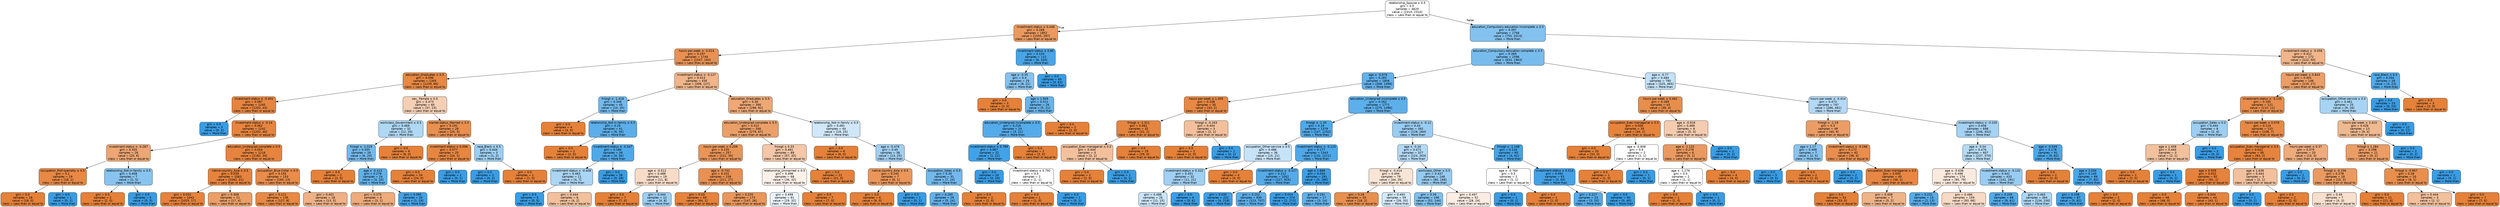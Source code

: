 digraph Tree {
node [shape=box, style="filled, rounded", color="black", fontname=helvetica] ;
edge [fontname=helvetica] ;
0 [label=<relationship_Spouse &le; 0.5<br/>gini = 0.5<br/>samples = 4620<br/>value = [2310, 2310]<br/>class = Less than or equal to>, fillcolor="#e5813900"] ;
1 [label=<investment-status &le; 0.448<br/>gini = 0.269<br/>samples = 1852<br/>value = [1555, 297]<br/>class = Less than or equal to>, fillcolor="#e58139ce"] ;
0 -> 1 [labeldistance=2.5, labelangle=45, headlabel="True"] ;
2 [label=<hours-per-week &le; -0.014<br/>gini = 0.197<br/>samples = 1740<br/>value = [1547, 193]<br/>class = Less than or equal to>, fillcolor="#e58139df"] ;
1 -> 2 ;
3 [label=<education_Graduates &le; 0.5<br/>gini = 0.096<br/>samples = 1305<br/>value = [1239, 66]<br/>class = Less than or equal to>, fillcolor="#e58139f1"] ;
2 -> 3 ;
4 [label=<investment-status &le; -0.401<br/>gini = 0.067<br/>samples = 1245<br/>value = [1202, 43]<br/>class = Less than or equal to>, fillcolor="#e58139f6"] ;
3 -> 4 ;
5 [label=<gini = 0.0<br/>samples = 3<br/>value = [0, 3]<br/>class = More than>, fillcolor="#399de5ff"] ;
4 -> 5 ;
6 [label=<investment-status &le; -0.14<br/>gini = 0.062<br/>samples = 1242<br/>value = [1202, 40]<br/>class = Less than or equal to>, fillcolor="#e58139f7"] ;
4 -> 6 ;
7 [label=<investment-status &le; -0.287<br/>gini = 0.355<br/>samples = 26<br/>value = [20, 6]<br/>class = Less than or equal to>, fillcolor="#e58139b3"] ;
6 -> 7 ;
8 [label=<occupation_Prof-specialty &le; 0.5<br/>gini = 0.1<br/>samples = 19<br/>value = [18, 1]<br/>class = Less than or equal to>, fillcolor="#e58139f1"] ;
7 -> 8 ;
9 [label=<gini = 0.0<br/>samples = 18<br/>value = [18, 0]<br/>class = Less than or equal to>, fillcolor="#e58139ff"] ;
8 -> 9 ;
10 [label=<gini = 0.0<br/>samples = 1<br/>value = [0, 1]<br/>class = More than>, fillcolor="#399de5ff"] ;
8 -> 10 ;
11 [label=<relationship_Not-in-family &le; 0.5<br/>gini = 0.408<br/>samples = 7<br/>value = [2, 5]<br/>class = More than>, fillcolor="#399de599"] ;
7 -> 11 ;
12 [label=<gini = 0.0<br/>samples = 2<br/>value = [2, 0]<br/>class = Less than or equal to>, fillcolor="#e58139ff"] ;
11 -> 12 ;
13 [label=<gini = 0.0<br/>samples = 5<br/>value = [0, 5]<br/>class = More than>, fillcolor="#399de5ff"] ;
11 -> 13 ;
14 [label=<education_Undergrad-complete &le; 0.5<br/>gini = 0.054<br/>samples = 1216<br/>value = [1182, 34]<br/>class = Less than or equal to>, fillcolor="#e58139f8"] ;
6 -> 14 ;
15 [label=<native-country_Asia &le; 0.5<br/>gini = 0.039<br/>samples = 1063<br/>value = [1042, 21]<br/>class = Less than or equal to>, fillcolor="#e58139fa"] ;
14 -> 15 ;
16 [label=<gini = 0.032<br/>samples = 1042<br/>value = [1025, 17]<br/>class = Less than or equal to>, fillcolor="#e58139fb"] ;
15 -> 16 ;
17 [label=<gini = 0.308<br/>samples = 21<br/>value = [17, 4]<br/>class = Less than or equal to>, fillcolor="#e58139c3"] ;
15 -> 17 ;
18 [label=<occupation_Blue-Collar &le; 0.5<br/>gini = 0.155<br/>samples = 153<br/>value = [140, 13]<br/>class = Less than or equal to>, fillcolor="#e58139e7"] ;
14 -> 18 ;
19 [label=<gini = 0.111<br/>samples = 135<br/>value = [127, 8]<br/>class = Less than or equal to>, fillcolor="#e58139ef"] ;
18 -> 19 ;
20 [label=<gini = 0.401<br/>samples = 18<br/>value = [13, 5]<br/>class = Less than or equal to>, fillcolor="#e581399d"] ;
18 -> 20 ;
21 [label=<sex_ Female &le; 0.5<br/>gini = 0.473<br/>samples = 60<br/>value = [37, 23]<br/>class = Less than or equal to>, fillcolor="#e5813960"] ;
3 -> 21 ;
22 [label=<workclass_Government &le; 0.5<br/>gini = 0.469<br/>samples = 32<br/>value = [12, 20]<br/>class = More than>, fillcolor="#399de566"] ;
21 -> 22 ;
23 [label=<fnlwgt &le; -1.029<br/>gini = 0.355<br/>samples = 26<br/>value = [6, 20]<br/>class = More than>, fillcolor="#399de5b3"] ;
22 -> 23 ;
24 [label=<gini = 0.0<br/>samples = 2<br/>value = [2, 0]<br/>class = Less than or equal to>, fillcolor="#e58139ff"] ;
23 -> 24 ;
25 [label=<age &le; -0.413<br/>gini = 0.278<br/>samples = 24<br/>value = [4, 20]<br/>class = More than>, fillcolor="#399de5cc"] ;
23 -> 25 ;
26 [label=<gini = 0.375<br/>samples = 4<br/>value = [3, 1]<br/>class = Less than or equal to>, fillcolor="#e58139aa"] ;
25 -> 26 ;
27 [label=<gini = 0.095<br/>samples = 20<br/>value = [1, 19]<br/>class = More than>, fillcolor="#399de5f2"] ;
25 -> 27 ;
28 [label=<gini = 0.0<br/>samples = 6<br/>value = [6, 0]<br/>class = Less than or equal to>, fillcolor="#e58139ff"] ;
22 -> 28 ;
29 [label=<marital-status_Married &le; 0.5<br/>gini = 0.191<br/>samples = 28<br/>value = [25, 3]<br/>class = Less than or equal to>, fillcolor="#e58139e0"] ;
21 -> 29 ;
30 [label=<investment-status &le; 0.006<br/>gini = 0.077<br/>samples = 25<br/>value = [24, 1]<br/>class = Less than or equal to>, fillcolor="#e58139f4"] ;
29 -> 30 ;
31 [label=<gini = 0.0<br/>samples = 24<br/>value = [24, 0]<br/>class = Less than or equal to>, fillcolor="#e58139ff"] ;
30 -> 31 ;
32 [label=<gini = 0.0<br/>samples = 1<br/>value = [0, 1]<br/>class = More than>, fillcolor="#399de5ff"] ;
30 -> 32 ;
33 [label=<race_Black &le; 0.5<br/>gini = 0.444<br/>samples = 3<br/>value = [1, 2]<br/>class = More than>, fillcolor="#399de57f"] ;
29 -> 33 ;
34 [label=<gini = 0.0<br/>samples = 2<br/>value = [0, 2]<br/>class = More than>, fillcolor="#399de5ff"] ;
33 -> 34 ;
35 [label=<gini = 0.0<br/>samples = 1<br/>value = [1, 0]<br/>class = Less than or equal to>, fillcolor="#e58139ff"] ;
33 -> 35 ;
36 [label=<investment-status &le; -0.127<br/>gini = 0.413<br/>samples = 435<br/>value = [308, 127]<br/>class = Less than or equal to>, fillcolor="#e5813996"] ;
2 -> 36 ;
37 [label=<fnlwgt &le; -1.418<br/>gini = 0.346<br/>samples = 45<br/>value = [10, 35]<br/>class = More than>, fillcolor="#399de5b6"] ;
36 -> 37 ;
38 [label=<gini = 0.0<br/>samples = 4<br/>value = [4, 0]<br/>class = Less than or equal to>, fillcolor="#e58139ff"] ;
37 -> 38 ;
39 [label=<relationship_Not-in-family &le; 0.5<br/>gini = 0.25<br/>samples = 41<br/>value = [6, 35]<br/>class = More than>, fillcolor="#399de5d3"] ;
37 -> 39 ;
40 [label=<gini = 0.0<br/>samples = 2<br/>value = [2, 0]<br/>class = Less than or equal to>, fillcolor="#e58139ff"] ;
39 -> 40 ;
41 [label=<investment-status &le; -0.347<br/>gini = 0.184<br/>samples = 39<br/>value = [4, 35]<br/>class = More than>, fillcolor="#399de5e2"] ;
39 -> 41 ;
42 [label=<investment-status &le; -0.408<br/>gini = 0.463<br/>samples = 11<br/>value = [4, 7]<br/>class = More than>, fillcolor="#399de56d"] ;
41 -> 42 ;
43 [label=<gini = 0.0<br/>samples = 5<br/>value = [0, 5]<br/>class = More than>, fillcolor="#399de5ff"] ;
42 -> 43 ;
44 [label=<gini = 0.444<br/>samples = 6<br/>value = [4, 2]<br/>class = Less than or equal to>, fillcolor="#e581397f"] ;
42 -> 44 ;
45 [label=<gini = 0.0<br/>samples = 28<br/>value = [0, 28]<br/>class = More than>, fillcolor="#399de5ff"] ;
41 -> 45 ;
46 [label=<education_Graduates &le; 0.5<br/>gini = 0.36<br/>samples = 390<br/>value = [298, 92]<br/>class = Less than or equal to>, fillcolor="#e58139b0"] ;
36 -> 46 ;
47 [label=<education_Undergrad-complete &le; 0.5<br/>gini = 0.312<br/>samples = 346<br/>value = [279, 67]<br/>class = Less than or equal to>, fillcolor="#e58139c2"] ;
46 -> 47 ;
48 [label=<hours-per-week &le; 0.209<br/>gini = 0.235<br/>samples = 257<br/>value = [222, 35]<br/>class = Less than or equal to>, fillcolor="#e58139d7"] ;
47 -> 48 ;
49 [label=<age &le; -0.512<br/>gini = 0.488<br/>samples = 19<br/>value = [11, 8]<br/>class = Less than or equal to>, fillcolor="#e5813946"] ;
48 -> 49 ;
50 [label=<gini = 0.0<br/>samples = 7<br/>value = [7, 0]<br/>class = Less than or equal to>, fillcolor="#e58139ff"] ;
49 -> 50 ;
51 [label=<gini = 0.444<br/>samples = 12<br/>value = [4, 8]<br/>class = More than>, fillcolor="#399de57f"] ;
49 -> 51 ;
52 [label=<age &le; -0.742<br/>gini = 0.201<br/>samples = 238<br/>value = [211, 27]<br/>class = Less than or equal to>, fillcolor="#e58139de"] ;
48 -> 52 ;
53 [label=<gini = 0.03<br/>samples = 65<br/>value = [64, 1]<br/>class = Less than or equal to>, fillcolor="#e58139fb"] ;
52 -> 53 ;
54 [label=<gini = 0.255<br/>samples = 173<br/>value = [147, 26]<br/>class = Less than or equal to>, fillcolor="#e58139d2"] ;
52 -> 54 ;
55 [label=<fnlwgt &le; 0.33<br/>gini = 0.461<br/>samples = 89<br/>value = [57, 32]<br/>class = Less than or equal to>, fillcolor="#e5813970"] ;
47 -> 55 ;
56 [label=<relationship_Unmarried &le; 0.5<br/>gini = 0.498<br/>samples = 68<br/>value = [36, 32]<br/>class = Less than or equal to>, fillcolor="#e581391c"] ;
55 -> 56 ;
57 [label=<gini = 0.499<br/>samples = 61<br/>value = [29, 32]<br/>class = More than>, fillcolor="#399de518"] ;
56 -> 57 ;
58 [label=<gini = 0.0<br/>samples = 7<br/>value = [7, 0]<br/>class = Less than or equal to>, fillcolor="#e58139ff"] ;
56 -> 58 ;
59 [label=<gini = 0.0<br/>samples = 21<br/>value = [21, 0]<br/>class = Less than or equal to>, fillcolor="#e58139ff"] ;
55 -> 59 ;
60 [label=<relationship_Not-in-family &le; 0.5<br/>gini = 0.491<br/>samples = 44<br/>value = [19, 25]<br/>class = More than>, fillcolor="#399de53d"] ;
46 -> 60 ;
61 [label=<gini = 0.0<br/>samples = 6<br/>value = [6, 0]<br/>class = Less than or equal to>, fillcolor="#e58139ff"] ;
60 -> 61 ;
62 [label=<age &le; -0.476<br/>gini = 0.45<br/>samples = 38<br/>value = [13, 25]<br/>class = More than>, fillcolor="#399de57a"] ;
60 -> 62 ;
63 [label=<native-country_Asia &le; 0.5<br/>gini = 0.245<br/>samples = 7<br/>value = [6, 1]<br/>class = Less than or equal to>, fillcolor="#e58139d4"] ;
62 -> 63 ;
64 [label=<gini = 0.0<br/>samples = 6<br/>value = [6, 0]<br/>class = Less than or equal to>, fillcolor="#e58139ff"] ;
63 -> 64 ;
65 [label=<gini = 0.0<br/>samples = 1<br/>value = [0, 1]<br/>class = More than>, fillcolor="#399de5ff"] ;
63 -> 65 ;
66 [label=<occupation_Sales &le; 0.5<br/>gini = 0.35<br/>samples = 31<br/>value = [7, 24]<br/>class = More than>, fillcolor="#399de5b5"] ;
62 -> 66 ;
67 [label=<gini = 0.285<br/>samples = 29<br/>value = [5, 24]<br/>class = More than>, fillcolor="#399de5ca"] ;
66 -> 67 ;
68 [label=<gini = 0.0<br/>samples = 2<br/>value = [2, 0]<br/>class = Less than or equal to>, fillcolor="#e58139ff"] ;
66 -> 68 ;
69 [label=<investment-status &le; 0.85<br/>gini = 0.133<br/>samples = 112<br/>value = [8, 104]<br/>class = More than>, fillcolor="#399de5eb"] ;
1 -> 69 ;
70 [label=<age &le; -0.35<br/>gini = 0.4<br/>samples = 29<br/>value = [8, 21]<br/>class = More than>, fillcolor="#399de59e"] ;
69 -> 70 ;
71 [label=<gini = 0.0<br/>samples = 3<br/>value = [3, 0]<br/>class = Less than or equal to>, fillcolor="#e58139ff"] ;
70 -> 71 ;
72 [label=<age &le; 1.949<br/>gini = 0.311<br/>samples = 26<br/>value = [5, 21]<br/>class = More than>, fillcolor="#399de5c2"] ;
70 -> 72 ;
73 [label=<education_Undergrad-incomplete &le; 0.5<br/>gini = 0.219<br/>samples = 24<br/>value = [3, 21]<br/>class = More than>, fillcolor="#399de5db"] ;
72 -> 73 ;
74 [label=<investment-status &le; 0.789<br/>gini = 0.087<br/>samples = 22<br/>value = [1, 21]<br/>class = More than>, fillcolor="#399de5f3"] ;
73 -> 74 ;
75 [label=<gini = 0.0<br/>samples = 20<br/>value = [0, 20]<br/>class = More than>, fillcolor="#399de5ff"] ;
74 -> 75 ;
76 [label=<investment-status &le; 0.792<br/>gini = 0.5<br/>samples = 2<br/>value = [1, 1]<br/>class = Less than or equal to>, fillcolor="#e5813900"] ;
74 -> 76 ;
77 [label=<gini = 0.0<br/>samples = 1<br/>value = [1, 0]<br/>class = Less than or equal to>, fillcolor="#e58139ff"] ;
76 -> 77 ;
78 [label=<gini = 0.0<br/>samples = 1<br/>value = [0, 1]<br/>class = More than>, fillcolor="#399de5ff"] ;
76 -> 78 ;
79 [label=<gini = 0.0<br/>samples = 2<br/>value = [2, 0]<br/>class = Less than or equal to>, fillcolor="#e58139ff"] ;
73 -> 79 ;
80 [label=<gini = 0.0<br/>samples = 2<br/>value = [2, 0]<br/>class = Less than or equal to>, fillcolor="#e58139ff"] ;
72 -> 80 ;
81 [label=<gini = 0.0<br/>samples = 83<br/>value = [0, 83]<br/>class = More than>, fillcolor="#399de5ff"] ;
69 -> 81 ;
82 [label=<education_Compulsory-education-incomplete &le; 0.5<br/>gini = 0.397<br/>samples = 2768<br/>value = [755, 2013]<br/>class = More than>, fillcolor="#399de59f"] ;
0 -> 82 [labeldistance=2.5, labelangle=-45, headlabel="False"] ;
83 [label=<education_Compulsory-education-complete &le; 0.5<br/>gini = 0.369<br/>samples = 2596<br/>value = [633, 1963]<br/>class = More than>, fillcolor="#399de5ad"] ;
82 -> 83 ;
84 [label=<age &le; -0.979<br/>gini = 0.283<br/>samples = 1806<br/>value = [308, 1498]<br/>class = More than>, fillcolor="#399de5cb"] ;
83 -> 84 ;
85 [label=<hours-per-week &le; 1.405<br/>gini = 0.108<br/>samples = 35<br/>value = [33, 2]<br/>class = Less than or equal to>, fillcolor="#e58139f0"] ;
84 -> 85 ;
86 [label=<fnlwgt &le; -1.311<br/>gini = 0.061<br/>samples = 32<br/>value = [31, 1]<br/>class = Less than or equal to>, fillcolor="#e58139f7"] ;
85 -> 86 ;
87 [label=<occupation_Exec-managerial &le; 0.5<br/>gini = 0.444<br/>samples = 3<br/>value = [2, 1]<br/>class = Less than or equal to>, fillcolor="#e581397f"] ;
86 -> 87 ;
88 [label=<gini = 0.0<br/>samples = 2<br/>value = [2, 0]<br/>class = Less than or equal to>, fillcolor="#e58139ff"] ;
87 -> 88 ;
89 [label=<gini = 0.0<br/>samples = 1<br/>value = [0, 1]<br/>class = More than>, fillcolor="#399de5ff"] ;
87 -> 89 ;
90 [label=<gini = 0.0<br/>samples = 29<br/>value = [29, 0]<br/>class = Less than or equal to>, fillcolor="#e58139ff"] ;
86 -> 90 ;
91 [label=<fnlwgt &le; -0.163<br/>gini = 0.444<br/>samples = 3<br/>value = [2, 1]<br/>class = Less than or equal to>, fillcolor="#e581397f"] ;
85 -> 91 ;
92 [label=<gini = 0.0<br/>samples = 2<br/>value = [2, 0]<br/>class = Less than or equal to>, fillcolor="#e58139ff"] ;
91 -> 92 ;
93 [label=<gini = 0.0<br/>samples = 1<br/>value = [0, 1]<br/>class = More than>, fillcolor="#399de5ff"] ;
91 -> 93 ;
94 [label=<education_Undergrad-incomplete &le; 0.5<br/>gini = 0.262<br/>samples = 1771<br/>value = [275, 1496]<br/>class = More than>, fillcolor="#399de5d0"] ;
84 -> 94 ;
95 [label=<fnlwgt &le; -1.35<br/>gini = 0.19<br/>samples = 1379<br/>value = [147, 1232]<br/>class = More than>, fillcolor="#399de5e1"] ;
94 -> 95 ;
96 [label=<occupation_Other-service &le; 0.5<br/>gini = 0.486<br/>samples = 36<br/>value = [15, 21]<br/>class = More than>, fillcolor="#399de549"] ;
95 -> 96 ;
97 [label=<investment-status &le; 0.322<br/>gini = 0.451<br/>samples = 32<br/>value = [11, 21]<br/>class = More than>, fillcolor="#399de579"] ;
96 -> 97 ;
98 [label=<gini = 0.488<br/>samples = 26<br/>value = [11, 15]<br/>class = More than>, fillcolor="#399de544"] ;
97 -> 98 ;
99 [label=<gini = 0.0<br/>samples = 6<br/>value = [0, 6]<br/>class = More than>, fillcolor="#399de5ff"] ;
97 -> 99 ;
100 [label=<gini = 0.0<br/>samples = 4<br/>value = [4, 0]<br/>class = Less than or equal to>, fillcolor="#e58139ff"] ;
96 -> 100 ;
101 [label=<investment-status &le; -0.125<br/>gini = 0.177<br/>samples = 1343<br/>value = [132, 1211]<br/>class = More than>, fillcolor="#399de5e3"] ;
95 -> 101 ;
102 [label=<investment-status &le; -0.127<br/>gini = 0.212<br/>samples = 1052<br/>value = [127, 925]<br/>class = More than>, fillcolor="#399de5dc"] ;
101 -> 102 ;
103 [label=<gini = 0.035<br/>samples = 222<br/>value = [4, 218]<br/>class = More than>, fillcolor="#399de5fa"] ;
102 -> 103 ;
104 [label=<gini = 0.252<br/>samples = 830<br/>value = [123, 707]<br/>class = More than>, fillcolor="#399de5d3"] ;
102 -> 104 ;
105 [label=<age &le; 1.669<br/>gini = 0.034<br/>samples = 291<br/>value = [5, 286]<br/>class = More than>, fillcolor="#399de5fb"] ;
101 -> 105 ;
106 [label=<gini = 0.014<br/>samples = 274<br/>value = [2, 272]<br/>class = More than>, fillcolor="#399de5fd"] ;
105 -> 106 ;
107 [label=<gini = 0.291<br/>samples = 17<br/>value = [3, 14]<br/>class = More than>, fillcolor="#399de5c8"] ;
105 -> 107 ;
108 [label=<investment-status &le; -0.12<br/>gini = 0.44<br/>samples = 392<br/>value = [128, 264]<br/>class = More than>, fillcolor="#399de583"] ;
94 -> 108 ;
109 [label=<age &le; -0.34<br/>gini = 0.471<br/>samples = 327<br/>value = [124, 203]<br/>class = More than>, fillcolor="#399de563"] ;
108 -> 109 ;
110 [label=<fnlwgt &le; -0.414<br/>gini = 0.494<br/>samples = 79<br/>value = [44, 35]<br/>class = Less than or equal to>, fillcolor="#e5813934"] ;
109 -> 110 ;
111 [label=<gini = 0.18<br/>samples = 20<br/>value = [18, 2]<br/>class = Less than or equal to>, fillcolor="#e58139e3"] ;
110 -> 111 ;
112 [label=<gini = 0.493<br/>samples = 59<br/>value = [26, 33]<br/>class = More than>, fillcolor="#399de536"] ;
110 -> 112 ;
113 [label=<workclass_Other &le; 0.5<br/>gini = 0.437<br/>samples = 248<br/>value = [80, 168]<br/>class = More than>, fillcolor="#399de586"] ;
109 -> 113 ;
114 [label=<gini = 0.39<br/>samples = 196<br/>value = [52, 144]<br/>class = More than>, fillcolor="#399de5a3"] ;
113 -> 114 ;
115 [label=<gini = 0.497<br/>samples = 52<br/>value = [28, 24]<br/>class = Less than or equal to>, fillcolor="#e5813924"] ;
113 -> 115 ;
116 [label=<fnlwgt &le; -1.148<br/>gini = 0.116<br/>samples = 65<br/>value = [4, 61]<br/>class = More than>, fillcolor="#399de5ee"] ;
108 -> 116 ;
117 [label=<age &le; -0.764<br/>gini = 0.5<br/>samples = 2<br/>value = [1, 1]<br/>class = Less than or equal to>, fillcolor="#e5813900"] ;
116 -> 117 ;
118 [label=<gini = 0.0<br/>samples = 1<br/>value = [0, 1]<br/>class = More than>, fillcolor="#399de5ff"] ;
117 -> 118 ;
119 [label=<gini = 0.0<br/>samples = 1<br/>value = [1, 0]<br/>class = Less than or equal to>, fillcolor="#e58139ff"] ;
117 -> 119 ;
120 [label=<investment-status &le; 0.514<br/>gini = 0.091<br/>samples = 63<br/>value = [3, 60]<br/>class = More than>, fillcolor="#399de5f2"] ;
116 -> 120 ;
121 [label=<gini = 0.227<br/>samples = 23<br/>value = [3, 20]<br/>class = More than>, fillcolor="#399de5d9"] ;
120 -> 121 ;
122 [label=<gini = 0.0<br/>samples = 40<br/>value = [0, 40]<br/>class = More than>, fillcolor="#399de5ff"] ;
120 -> 122 ;
123 [label=<age &le; -0.77<br/>gini = 0.484<br/>samples = 790<br/>value = [325, 465]<br/>class = More than>, fillcolor="#399de54d"] ;
83 -> 123 ;
124 [label=<hours-per-week &le; 0.462<br/>gini = 0.169<br/>samples = 43<br/>value = [39, 4]<br/>class = Less than or equal to>, fillcolor="#e58139e5"] ;
123 -> 124 ;
125 [label=<occupation_Exec-managerial &le; 0.5<br/>gini = 0.056<br/>samples = 35<br/>value = [34, 1]<br/>class = Less than or equal to>, fillcolor="#e58139f8"] ;
124 -> 125 ;
126 [label=<gini = 0.0<br/>samples = 33<br/>value = [33, 0]<br/>class = Less than or equal to>, fillcolor="#e58139ff"] ;
125 -> 126 ;
127 [label=<age &le; -0.808<br/>gini = 0.5<br/>samples = 2<br/>value = [1, 1]<br/>class = Less than or equal to>, fillcolor="#e5813900"] ;
125 -> 127 ;
128 [label=<gini = 0.0<br/>samples = 1<br/>value = [1, 0]<br/>class = Less than or equal to>, fillcolor="#e58139ff"] ;
127 -> 128 ;
129 [label=<gini = 0.0<br/>samples = 1<br/>value = [0, 1]<br/>class = More than>, fillcolor="#399de5ff"] ;
127 -> 129 ;
130 [label=<age &le; -0.916<br/>gini = 0.469<br/>samples = 8<br/>value = [5, 3]<br/>class = Less than or equal to>, fillcolor="#e5813966"] ;
124 -> 130 ;
131 [label=<age &le; -1.132<br/>gini = 0.278<br/>samples = 6<br/>value = [5, 1]<br/>class = Less than or equal to>, fillcolor="#e58139cc"] ;
130 -> 131 ;
132 [label=<age &le; -1.276<br/>gini = 0.5<br/>samples = 2<br/>value = [1, 1]<br/>class = Less than or equal to>, fillcolor="#e5813900"] ;
131 -> 132 ;
133 [label=<gini = 0.0<br/>samples = 1<br/>value = [1, 0]<br/>class = Less than or equal to>, fillcolor="#e58139ff"] ;
132 -> 133 ;
134 [label=<gini = 0.0<br/>samples = 1<br/>value = [0, 1]<br/>class = More than>, fillcolor="#399de5ff"] ;
132 -> 134 ;
135 [label=<gini = 0.0<br/>samples = 4<br/>value = [4, 0]<br/>class = Less than or equal to>, fillcolor="#e58139ff"] ;
131 -> 135 ;
136 [label=<gini = 0.0<br/>samples = 2<br/>value = [0, 2]<br/>class = More than>, fillcolor="#399de5ff"] ;
130 -> 136 ;
137 [label=<hours-per-week &le; -0.414<br/>gini = 0.473<br/>samples = 747<br/>value = [286, 461]<br/>class = More than>, fillcolor="#399de561"] ;
123 -> 137 ;
138 [label=<fnlwgt &le; -1.19<br/>gini = 0.3<br/>samples = 49<br/>value = [40, 9]<br/>class = Less than or equal to>, fillcolor="#e58139c6"] ;
137 -> 138 ;
139 [label=<age &le; 1.17<br/>gini = 0.408<br/>samples = 7<br/>value = [2, 5]<br/>class = More than>, fillcolor="#399de599"] ;
138 -> 139 ;
140 [label=<gini = 0.0<br/>samples = 5<br/>value = [0, 5]<br/>class = More than>, fillcolor="#399de5ff"] ;
139 -> 140 ;
141 [label=<gini = 0.0<br/>samples = 2<br/>value = [2, 0]<br/>class = Less than or equal to>, fillcolor="#e58139ff"] ;
139 -> 141 ;
142 [label=<investment-status &le; -0.166<br/>gini = 0.172<br/>samples = 42<br/>value = [38, 4]<br/>class = Less than or equal to>, fillcolor="#e58139e4"] ;
138 -> 142 ;
143 [label=<gini = 0.0<br/>samples = 2<br/>value = [0, 2]<br/>class = More than>, fillcolor="#399de5ff"] ;
142 -> 143 ;
144 [label=<occupation_Exec-managerial &le; 0.5<br/>gini = 0.095<br/>samples = 40<br/>value = [38, 2]<br/>class = Less than or equal to>, fillcolor="#e58139f2"] ;
142 -> 144 ;
145 [label=<gini = 0.0<br/>samples = 33<br/>value = [33, 0]<br/>class = Less than or equal to>, fillcolor="#e58139ff"] ;
144 -> 145 ;
146 [label=<gini = 0.408<br/>samples = 7<br/>value = [5, 2]<br/>class = Less than or equal to>, fillcolor="#e5813999"] ;
144 -> 146 ;
147 [label=<investment-status &le; -0.105<br/>gini = 0.456<br/>samples = 698<br/>value = [246, 452]<br/>class = More than>, fillcolor="#399de574"] ;
137 -> 147 ;
148 [label=<age &le; -0.04<br/>gini = 0.476<br/>samples = 607<br/>value = [237, 370]<br/>class = More than>, fillcolor="#399de55c"] ;
147 -> 148 ;
149 [label=<age &le; -0.636<br/>gini = 0.496<br/>samples = 174<br/>value = [95, 79]<br/>class = Less than or equal to>, fillcolor="#e581392b"] ;
148 -> 149 ;
150 [label=<gini = 0.231<br/>samples = 15<br/>value = [2, 13]<br/>class = More than>, fillcolor="#399de5d8"] ;
149 -> 150 ;
151 [label=<gini = 0.486<br/>samples = 159<br/>value = [93, 66]<br/>class = Less than or equal to>, fillcolor="#e581394a"] ;
149 -> 151 ;
152 [label=<investment-status &le; -0.132<br/>gini = 0.441<br/>samples = 433<br/>value = [142, 291]<br/>class = More than>, fillcolor="#399de583"] ;
148 -> 152 ;
153 [label=<gini = 0.205<br/>samples = 69<br/>value = [8, 61]<br/>class = More than>, fillcolor="#399de5de"] ;
152 -> 153 ;
154 [label=<gini = 0.465<br/>samples = 364<br/>value = [134, 230]<br/>class = More than>, fillcolor="#399de56a"] ;
152 -> 154 ;
155 [label=<age &le; -0.549<br/>gini = 0.178<br/>samples = 91<br/>value = [9, 82]<br/>class = More than>, fillcolor="#399de5e3"] ;
147 -> 155 ;
156 [label=<gini = 0.0<br/>samples = 2<br/>value = [2, 0]<br/>class = Less than or equal to>, fillcolor="#e58139ff"] ;
155 -> 156 ;
157 [label=<age &le; 2.034<br/>gini = 0.145<br/>samples = 89<br/>value = [7, 82]<br/>class = More than>, fillcolor="#399de5e9"] ;
155 -> 157 ;
158 [label=<gini = 0.108<br/>samples = 87<br/>value = [5, 82]<br/>class = More than>, fillcolor="#399de5ef"] ;
157 -> 158 ;
159 [label=<gini = 0.0<br/>samples = 2<br/>value = [2, 0]<br/>class = Less than or equal to>, fillcolor="#e58139ff"] ;
157 -> 159 ;
160 [label=<investment-status &le; -0.056<br/>gini = 0.412<br/>samples = 172<br/>value = [122, 50]<br/>class = Less than or equal to>, fillcolor="#e5813996"] ;
82 -> 160 ;
161 [label=<hours-per-week &le; 0.843<br/>gini = 0.301<br/>samples = 146<br/>value = [119, 27]<br/>class = Less than or equal to>, fillcolor="#e58139c5"] ;
160 -> 161 ;
162 [label=<investment-status &le; -0.135<br/>gini = 0.165<br/>samples = 121<br/>value = [110, 11]<br/>class = Less than or equal to>, fillcolor="#e58139e6"] ;
161 -> 162 ;
163 [label=<occupation_Sales &le; 0.5<br/>gini = 0.444<br/>samples = 6<br/>value = [2, 4]<br/>class = More than>, fillcolor="#399de57f"] ;
162 -> 163 ;
164 [label=<age &le; 1.458<br/>gini = 0.444<br/>samples = 3<br/>value = [2, 1]<br/>class = Less than or equal to>, fillcolor="#e581397f"] ;
163 -> 164 ;
165 [label=<gini = 0.0<br/>samples = 2<br/>value = [2, 0]<br/>class = Less than or equal to>, fillcolor="#e58139ff"] ;
164 -> 165 ;
166 [label=<gini = 0.0<br/>samples = 1<br/>value = [0, 1]<br/>class = More than>, fillcolor="#399de5ff"] ;
164 -> 166 ;
167 [label=<gini = 0.0<br/>samples = 3<br/>value = [0, 3]<br/>class = More than>, fillcolor="#399de5ff"] ;
163 -> 167 ;
168 [label=<hours-per-week &le; 0.078<br/>gini = 0.114<br/>samples = 115<br/>value = [108, 7]<br/>class = Less than or equal to>, fillcolor="#e58139ee"] ;
162 -> 168 ;
169 [label=<occupation_Exec-managerial &le; 0.5<br/>gini = 0.041<br/>samples = 95<br/>value = [93, 2]<br/>class = Less than or equal to>, fillcolor="#e58139fa"] ;
168 -> 169 ;
170 [label=<age &le; 0.559<br/>gini = 0.022<br/>samples = 92<br/>value = [91, 1]<br/>class = Less than or equal to>, fillcolor="#e58139fc"] ;
169 -> 170 ;
171 [label=<gini = 0.0<br/>samples = 48<br/>value = [48, 0]<br/>class = Less than or equal to>, fillcolor="#e58139ff"] ;
170 -> 171 ;
172 [label=<gini = 0.044<br/>samples = 44<br/>value = [43, 1]<br/>class = Less than or equal to>, fillcolor="#e58139f9"] ;
170 -> 172 ;
173 [label=<age &le; 1.638<br/>gini = 0.444<br/>samples = 3<br/>value = [2, 1]<br/>class = Less than or equal to>, fillcolor="#e581397f"] ;
169 -> 173 ;
174 [label=<gini = 0.0<br/>samples = 1<br/>value = [0, 1]<br/>class = More than>, fillcolor="#399de5ff"] ;
173 -> 174 ;
175 [label=<gini = 0.0<br/>samples = 2<br/>value = [2, 0]<br/>class = Less than or equal to>, fillcolor="#e58139ff"] ;
173 -> 175 ;
176 [label=<hours-per-week &le; 0.37<br/>gini = 0.375<br/>samples = 20<br/>value = [15, 5]<br/>class = Less than or equal to>, fillcolor="#e58139aa"] ;
168 -> 176 ;
177 [label=<gini = 0.0<br/>samples = 2<br/>value = [0, 2]<br/>class = More than>, fillcolor="#399de5ff"] ;
176 -> 177 ;
178 [label=<fnlwgt &le; -0.156<br/>gini = 0.278<br/>samples = 18<br/>value = [15, 3]<br/>class = Less than or equal to>, fillcolor="#e58139cc"] ;
176 -> 178 ;
179 [label=<gini = 0.49<br/>samples = 7<br/>value = [4, 3]<br/>class = Less than or equal to>, fillcolor="#e5813940"] ;
178 -> 179 ;
180 [label=<gini = 0.0<br/>samples = 11<br/>value = [11, 0]<br/>class = Less than or equal to>, fillcolor="#e58139ff"] ;
178 -> 180 ;
181 [label=<occupation_Other-service &le; 0.5<br/>gini = 0.461<br/>samples = 25<br/>value = [9, 16]<br/>class = More than>, fillcolor="#399de570"] ;
161 -> 181 ;
182 [label=<hours-per-week &le; 3.423<br/>gini = 0.426<br/>samples = 13<br/>value = [9, 4]<br/>class = Less than or equal to>, fillcolor="#e581398e"] ;
181 -> 182 ;
183 [label=<fnlwgt &le; 1.284<br/>gini = 0.298<br/>samples = 11<br/>value = [9, 2]<br/>class = Less than or equal to>, fillcolor="#e58139c6"] ;
182 -> 183 ;
184 [label=<fnlwgt &le; -0.957<br/>gini = 0.18<br/>samples = 10<br/>value = [9, 1]<br/>class = Less than or equal to>, fillcolor="#e58139e3"] ;
183 -> 184 ;
185 [label=<gini = 0.444<br/>samples = 3<br/>value = [2, 1]<br/>class = Less than or equal to>, fillcolor="#e581397f"] ;
184 -> 185 ;
186 [label=<gini = 0.0<br/>samples = 7<br/>value = [7, 0]<br/>class = Less than or equal to>, fillcolor="#e58139ff"] ;
184 -> 186 ;
187 [label=<gini = 0.0<br/>samples = 1<br/>value = [0, 1]<br/>class = More than>, fillcolor="#399de5ff"] ;
183 -> 187 ;
188 [label=<gini = 0.0<br/>samples = 2<br/>value = [0, 2]<br/>class = More than>, fillcolor="#399de5ff"] ;
182 -> 188 ;
189 [label=<gini = 0.0<br/>samples = 12<br/>value = [0, 12]<br/>class = More than>, fillcolor="#399de5ff"] ;
181 -> 189 ;
190 [label=<race_Black &le; 0.5<br/>gini = 0.204<br/>samples = 26<br/>value = [3, 23]<br/>class = More than>, fillcolor="#399de5de"] ;
160 -> 190 ;
191 [label=<gini = 0.0<br/>samples = 23<br/>value = [0, 23]<br/>class = More than>, fillcolor="#399de5ff"] ;
190 -> 191 ;
192 [label=<gini = 0.0<br/>samples = 3<br/>value = [3, 0]<br/>class = Less than or equal to>, fillcolor="#e58139ff"] ;
190 -> 192 ;
}